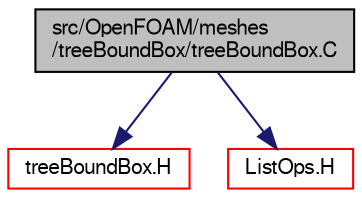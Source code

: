 digraph "src/OpenFOAM/meshes/treeBoundBox/treeBoundBox.C"
{
  bgcolor="transparent";
  edge [fontname="FreeSans",fontsize="10",labelfontname="FreeSans",labelfontsize="10"];
  node [fontname="FreeSans",fontsize="10",shape=record];
  Node0 [label="src/OpenFOAM/meshes\l/treeBoundBox/treeBoundBox.C",height=0.2,width=0.4,color="black", fillcolor="grey75", style="filled", fontcolor="black"];
  Node0 -> Node1 [color="midnightblue",fontsize="10",style="solid",fontname="FreeSans"];
  Node1 [label="treeBoundBox.H",height=0.2,width=0.4,color="red",URL="$a12128.html"];
  Node0 -> Node83 [color="midnightblue",fontsize="10",style="solid",fontname="FreeSans"];
  Node83 [label="ListOps.H",height=0.2,width=0.4,color="red",URL="$a08687.html",tooltip="Various functions to operate on Lists. "];
}
